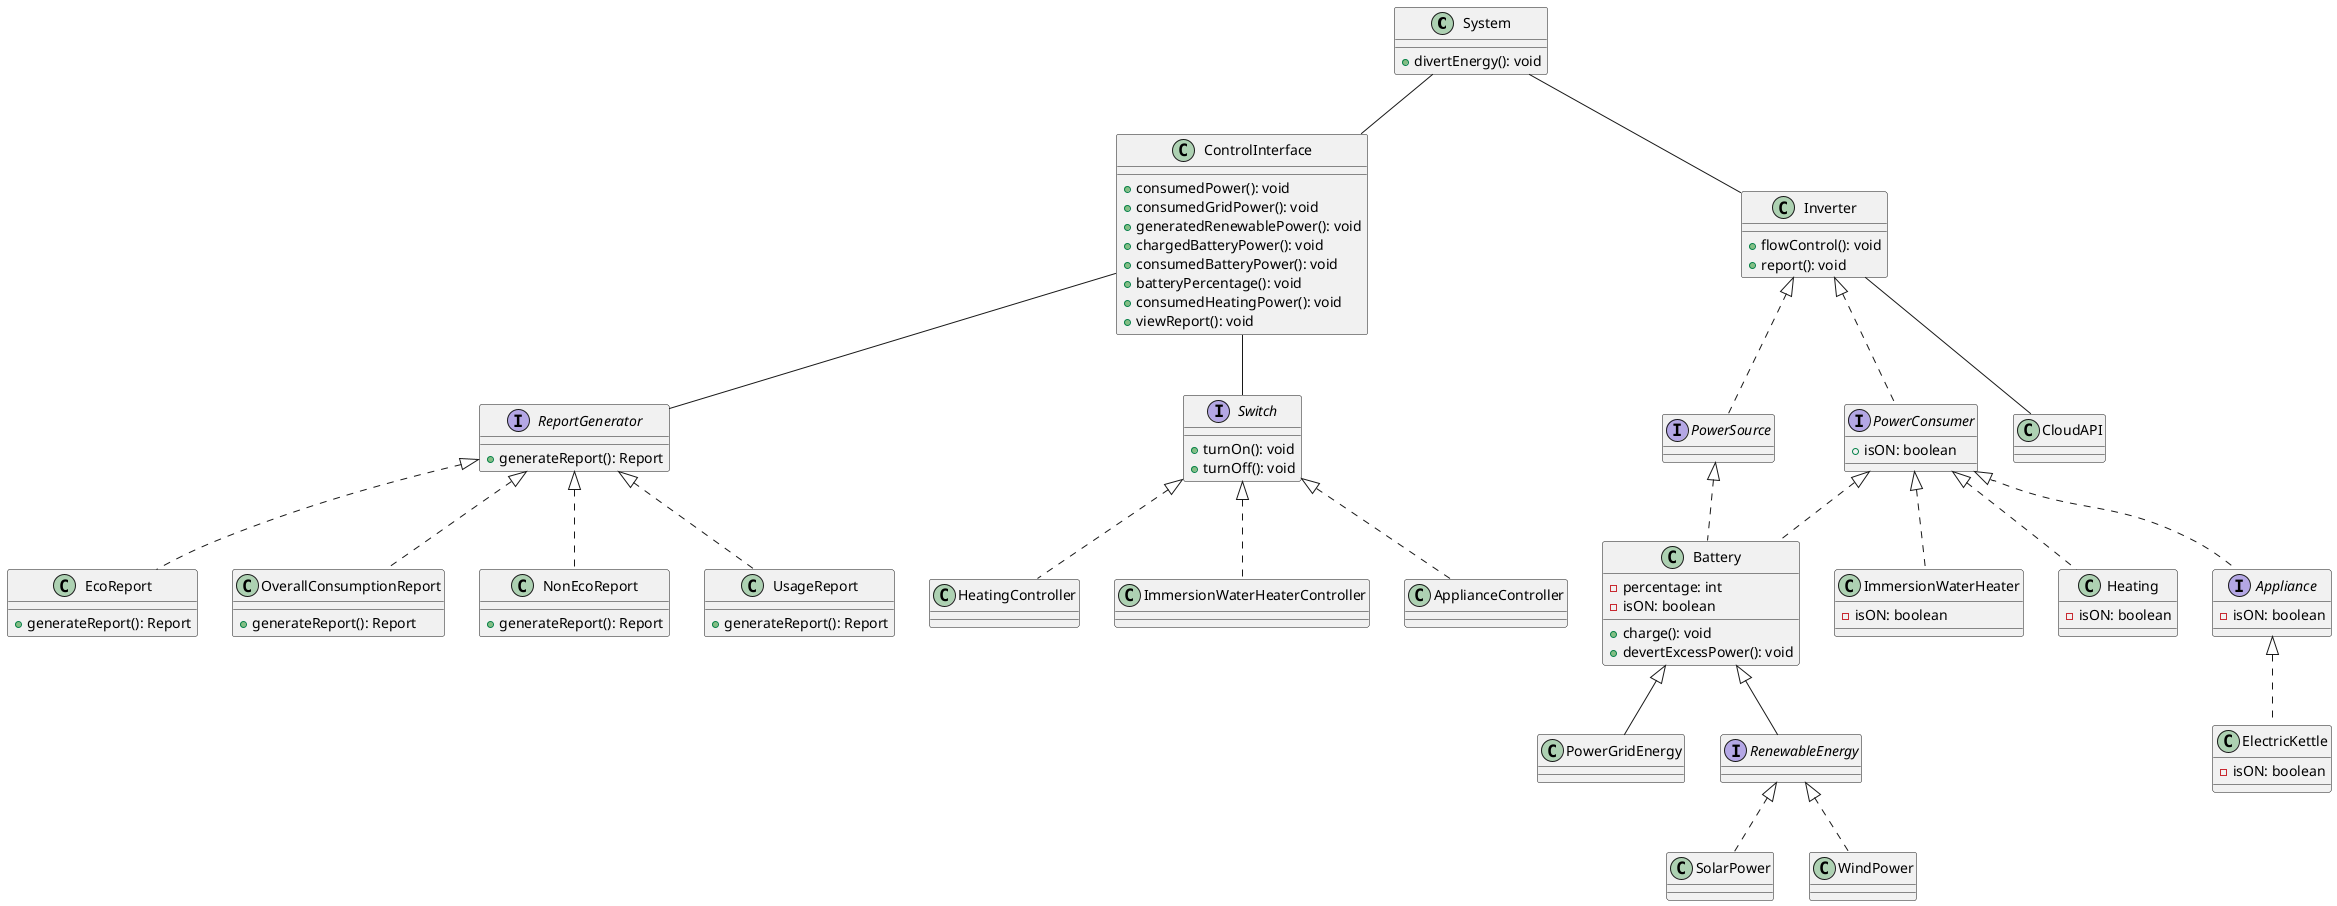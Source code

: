 @startuml Power Manager

class System{
    + divertEnergy(): void
}

class ControlInterface{
    + consumedPower(): void
    + consumedGridPower(): void
    + generatedRenewablePower(): void
    + chargedBatteryPower(): void
    + consumedBatteryPower(): void 
    + batteryPercentage(): void
    + consumedHeatingPower(): void
    + viewReport(): void
}

class PowerGridEnergy{

}


interface RenewableEnergy{

}

class SolarPower{

}

class WindPower{

}


class Battery{
    - percentage: int
    - isON: boolean

    + charge(): void
    + devertExcessPower(): void
}

interface PowerSource{

}

interface PowerConsumer{
    + isON: boolean
}

class Inverter{
    + flowControl(): void
    + report(): void
}

class CloudAPI{

}

class ImmersionWaterHeater{
    - isON: boolean
}

class Heating{
    - isON: boolean
}

interface Appliance{
    - isON: boolean
}

class ElectricKettle{
    - isON: boolean
}



interface ReportGenerator{
    + generateReport(): Report
}

class EcoReport {
    + generateReport(): Report
}

class OverallConsumptionReport{
    + generateReport(): Report
}

class NonEcoReport {
    + generateReport(): Report
}

class UsageReport{
    + generateReport(): Report
}


interface Switch{
    + turnOn(): void
    + turnOff(): void
}

class HeatingController{

}

class ImmersionWaterHeaterController{

}

class ApplianceController{

}
 


System -- ControlInterface
System -- Inverter

Battery <|-- RenewableEnergy
Battery <|-- PowerGridEnergy

RenewableEnergy <|.. SolarPower
RenewableEnergy <|.. WindPower

Appliance <|.. ElectricKettle

PowerSource <|.. Battery

PowerConsumer <|.. Battery
PowerConsumer <|.. Appliance
PowerConsumer <|.. ImmersionWaterHeater
PowerConsumer <|.. Heating


Inverter -- CloudAPI
Inverter <|.. PowerSource
Inverter <|.. PowerConsumer


ReportGenerator <|.. EcoReport
ReportGenerator <|.. NonEcoReport
ReportGenerator <|.. OverallConsumptionReport
ReportGenerator <|.. UsageReport

Switch <|.. HeatingController
Switch <|.. ImmersionWaterHeaterController
Switch <|.. ApplianceController

ControlInterface -- Switch
ControlInterface -- ReportGenerator


@enduml